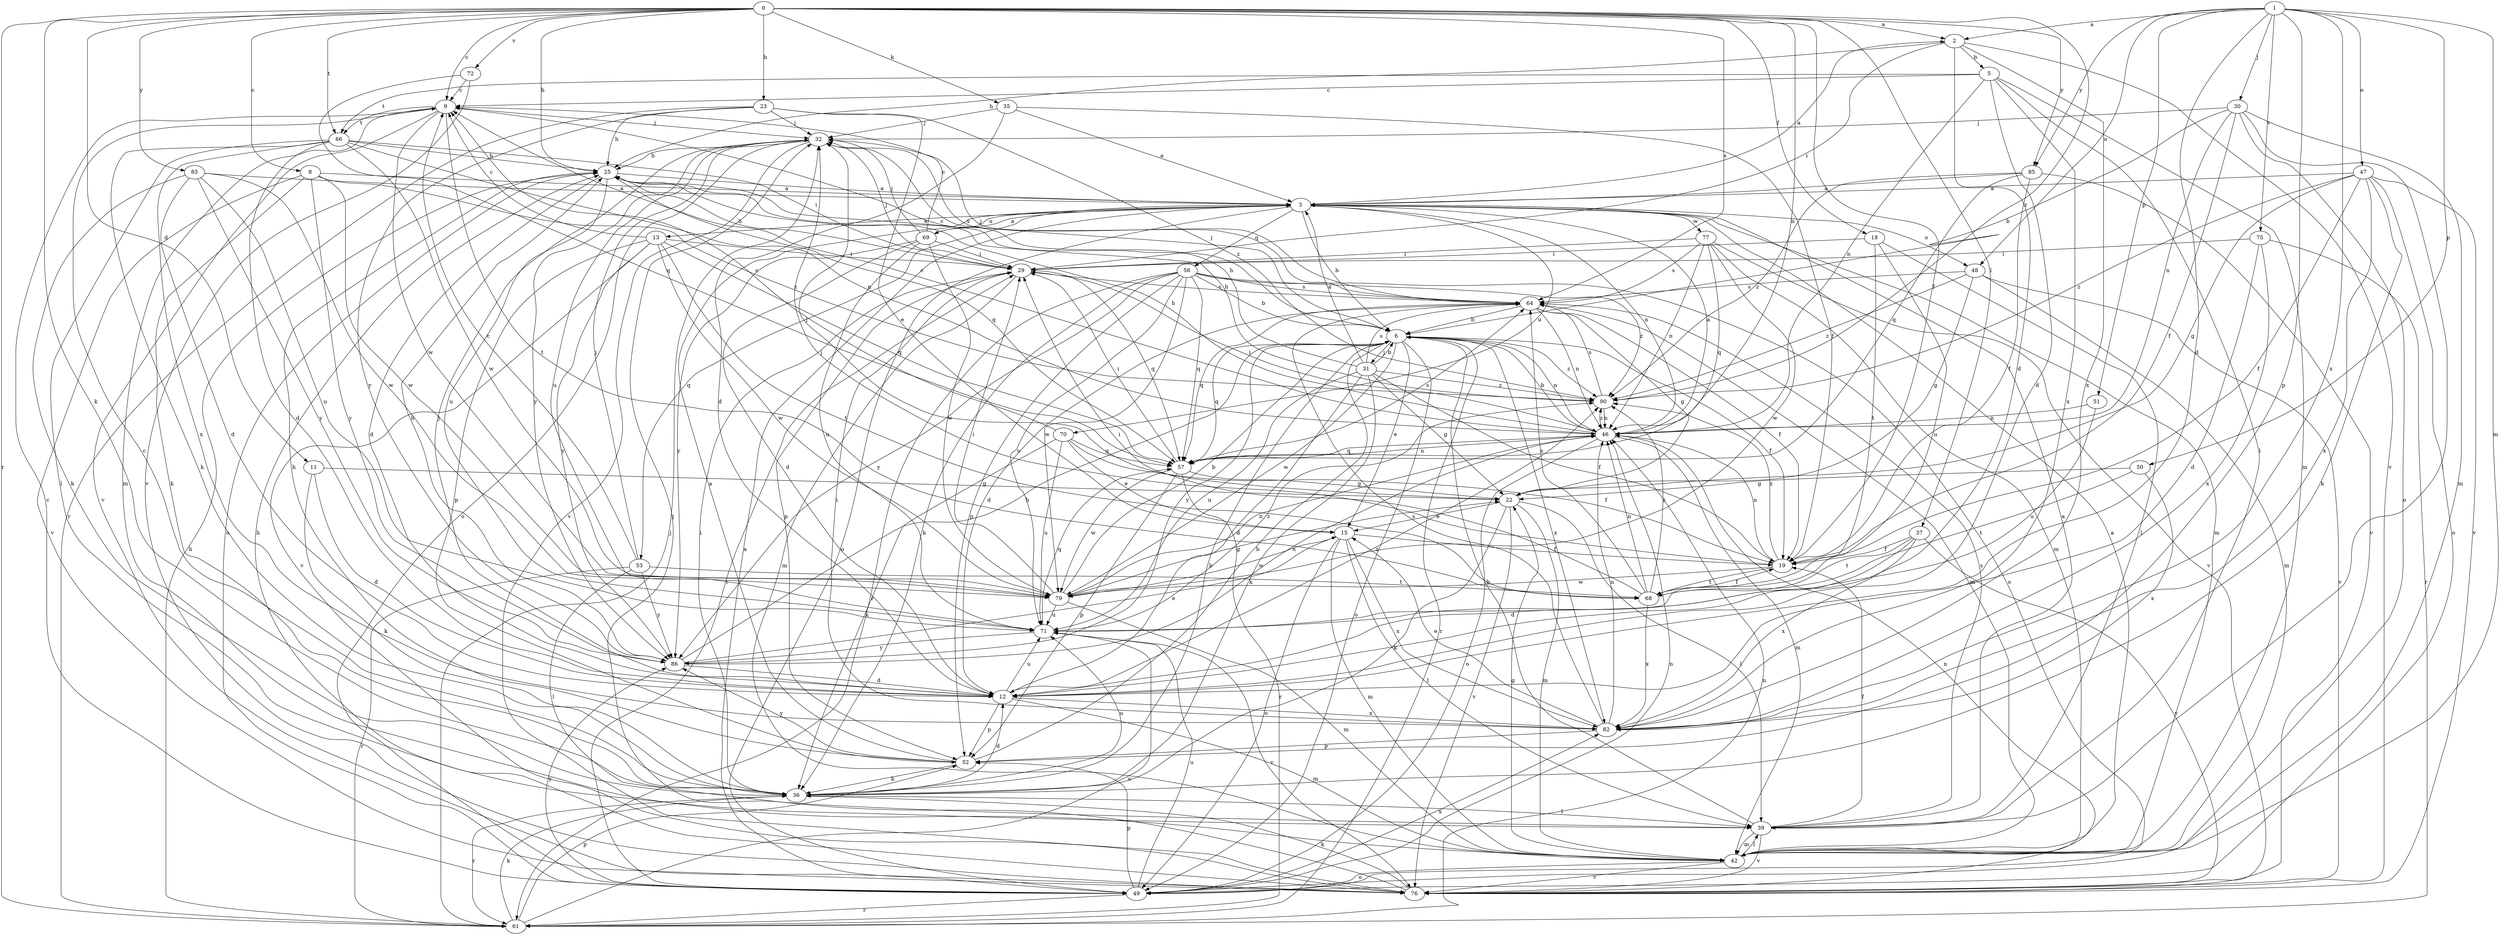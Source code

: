 strict digraph  {
0;
1;
2;
3;
5;
6;
8;
9;
11;
12;
13;
15;
18;
19;
22;
23;
25;
29;
30;
31;
32;
35;
36;
37;
39;
42;
46;
47;
48;
49;
50;
51;
52;
53;
56;
57;
61;
64;
66;
68;
69;
70;
71;
72;
75;
76;
77;
79;
82;
83;
85;
86;
90;
0 -> 2  [label=a];
0 -> 8  [label=c];
0 -> 9  [label=c];
0 -> 11  [label=d];
0 -> 18  [label=f];
0 -> 19  [label=f];
0 -> 23  [label=h];
0 -> 25  [label=h];
0 -> 35  [label=k];
0 -> 36  [label=k];
0 -> 37  [label=l];
0 -> 46  [label=n];
0 -> 61  [label=r];
0 -> 64  [label=s];
0 -> 66  [label=t];
0 -> 72  [label=v];
0 -> 83  [label=y];
0 -> 85  [label=y];
0 -> 90  [label=z];
1 -> 2  [label=a];
1 -> 12  [label=d];
1 -> 30  [label=j];
1 -> 42  [label=m];
1 -> 47  [label=o];
1 -> 48  [label=o];
1 -> 50  [label=p];
1 -> 51  [label=p];
1 -> 52  [label=p];
1 -> 75  [label=v];
1 -> 82  [label=x];
1 -> 85  [label=y];
2 -> 5  [label=b];
2 -> 12  [label=d];
2 -> 25  [label=h];
2 -> 29  [label=i];
2 -> 76  [label=v];
2 -> 82  [label=x];
3 -> 2  [label=a];
3 -> 6  [label=b];
3 -> 13  [label=e];
3 -> 42  [label=m];
3 -> 46  [label=n];
3 -> 48  [label=o];
3 -> 49  [label=o];
3 -> 53  [label=q];
3 -> 56  [label=q];
3 -> 69  [label=u];
3 -> 70  [label=u];
3 -> 77  [label=w];
5 -> 9  [label=c];
5 -> 12  [label=d];
5 -> 39  [label=l];
5 -> 42  [label=m];
5 -> 46  [label=n];
5 -> 66  [label=t];
5 -> 82  [label=x];
6 -> 9  [label=c];
6 -> 15  [label=e];
6 -> 19  [label=f];
6 -> 31  [label=j];
6 -> 32  [label=j];
6 -> 46  [label=n];
6 -> 49  [label=o];
6 -> 57  [label=q];
6 -> 61  [label=r];
6 -> 79  [label=w];
6 -> 82  [label=x];
6 -> 86  [label=y];
6 -> 90  [label=z];
8 -> 3  [label=a];
8 -> 36  [label=k];
8 -> 76  [label=v];
8 -> 79  [label=w];
8 -> 86  [label=y];
8 -> 90  [label=z];
9 -> 32  [label=j];
9 -> 42  [label=m];
9 -> 66  [label=t];
9 -> 68  [label=t];
9 -> 76  [label=v];
9 -> 79  [label=w];
11 -> 12  [label=d];
11 -> 22  [label=g];
11 -> 36  [label=k];
12 -> 32  [label=j];
12 -> 42  [label=m];
12 -> 52  [label=p];
12 -> 71  [label=u];
12 -> 82  [label=x];
12 -> 90  [label=z];
13 -> 9  [label=c];
13 -> 29  [label=i];
13 -> 52  [label=p];
13 -> 57  [label=q];
13 -> 68  [label=t];
13 -> 76  [label=v];
13 -> 79  [label=w];
13 -> 86  [label=y];
15 -> 19  [label=f];
15 -> 39  [label=l];
15 -> 42  [label=m];
15 -> 49  [label=o];
15 -> 79  [label=w];
15 -> 82  [label=x];
18 -> 29  [label=i];
18 -> 39  [label=l];
18 -> 68  [label=t];
18 -> 71  [label=u];
19 -> 32  [label=j];
19 -> 46  [label=n];
19 -> 68  [label=t];
19 -> 79  [label=w];
19 -> 90  [label=z];
22 -> 15  [label=e];
22 -> 32  [label=j];
22 -> 36  [label=k];
22 -> 39  [label=l];
22 -> 42  [label=m];
22 -> 76  [label=v];
23 -> 15  [label=e];
23 -> 25  [label=h];
23 -> 32  [label=j];
23 -> 61  [label=r];
23 -> 86  [label=y];
23 -> 90  [label=z];
25 -> 3  [label=a];
25 -> 12  [label=d];
25 -> 49  [label=o];
25 -> 57  [label=q];
25 -> 71  [label=u];
29 -> 25  [label=h];
29 -> 32  [label=j];
29 -> 42  [label=m];
29 -> 52  [label=p];
29 -> 57  [label=q];
29 -> 64  [label=s];
30 -> 6  [label=b];
30 -> 19  [label=f];
30 -> 32  [label=j];
30 -> 39  [label=l];
30 -> 42  [label=m];
30 -> 46  [label=n];
30 -> 49  [label=o];
31 -> 3  [label=a];
31 -> 6  [label=b];
31 -> 12  [label=d];
31 -> 19  [label=f];
31 -> 22  [label=g];
31 -> 25  [label=h];
31 -> 36  [label=k];
31 -> 64  [label=s];
31 -> 71  [label=u];
31 -> 90  [label=z];
32 -> 25  [label=h];
32 -> 49  [label=o];
32 -> 64  [label=s];
32 -> 71  [label=u];
32 -> 76  [label=v];
32 -> 86  [label=y];
35 -> 3  [label=a];
35 -> 12  [label=d];
35 -> 19  [label=f];
35 -> 32  [label=j];
36 -> 6  [label=b];
36 -> 9  [label=c];
36 -> 12  [label=d];
36 -> 29  [label=i];
36 -> 39  [label=l];
36 -> 61  [label=r];
36 -> 71  [label=u];
37 -> 12  [label=d];
37 -> 19  [label=f];
37 -> 68  [label=t];
37 -> 76  [label=v];
37 -> 82  [label=x];
39 -> 3  [label=a];
39 -> 6  [label=b];
39 -> 19  [label=f];
39 -> 42  [label=m];
39 -> 64  [label=s];
39 -> 76  [label=v];
42 -> 3  [label=a];
42 -> 22  [label=g];
42 -> 39  [label=l];
42 -> 49  [label=o];
42 -> 76  [label=v];
46 -> 3  [label=a];
46 -> 6  [label=b];
46 -> 9  [label=c];
46 -> 25  [label=h];
46 -> 29  [label=i];
46 -> 42  [label=m];
46 -> 49  [label=o];
46 -> 57  [label=q];
46 -> 90  [label=z];
47 -> 3  [label=a];
47 -> 19  [label=f];
47 -> 22  [label=g];
47 -> 36  [label=k];
47 -> 49  [label=o];
47 -> 76  [label=v];
47 -> 82  [label=x];
47 -> 90  [label=z];
48 -> 22  [label=g];
48 -> 42  [label=m];
48 -> 64  [label=s];
48 -> 76  [label=v];
48 -> 90  [label=z];
49 -> 3  [label=a];
49 -> 9  [label=c];
49 -> 29  [label=i];
49 -> 46  [label=n];
49 -> 52  [label=p];
49 -> 61  [label=r];
49 -> 71  [label=u];
49 -> 82  [label=x];
49 -> 86  [label=y];
50 -> 22  [label=g];
50 -> 68  [label=t];
50 -> 82  [label=x];
51 -> 46  [label=n];
51 -> 71  [label=u];
52 -> 3  [label=a];
52 -> 6  [label=b];
52 -> 25  [label=h];
52 -> 36  [label=k];
52 -> 86  [label=y];
53 -> 9  [label=c];
53 -> 32  [label=j];
53 -> 39  [label=l];
53 -> 61  [label=r];
53 -> 68  [label=t];
53 -> 86  [label=y];
56 -> 6  [label=b];
56 -> 36  [label=k];
56 -> 49  [label=o];
56 -> 52  [label=p];
56 -> 57  [label=q];
56 -> 61  [label=r];
56 -> 64  [label=s];
56 -> 71  [label=u];
56 -> 79  [label=w];
56 -> 86  [label=y];
56 -> 90  [label=z];
57 -> 22  [label=g];
57 -> 29  [label=i];
57 -> 46  [label=n];
57 -> 52  [label=p];
57 -> 61  [label=r];
57 -> 64  [label=s];
57 -> 79  [label=w];
61 -> 25  [label=h];
61 -> 32  [label=j];
61 -> 36  [label=k];
61 -> 46  [label=n];
61 -> 52  [label=p];
61 -> 71  [label=u];
64 -> 6  [label=b];
64 -> 12  [label=d];
64 -> 19  [label=f];
64 -> 22  [label=g];
64 -> 32  [label=j];
64 -> 42  [label=m];
64 -> 46  [label=n];
64 -> 57  [label=q];
66 -> 12  [label=d];
66 -> 25  [label=h];
66 -> 29  [label=i];
66 -> 36  [label=k];
66 -> 39  [label=l];
66 -> 46  [label=n];
66 -> 79  [label=w];
66 -> 82  [label=x];
68 -> 19  [label=f];
68 -> 29  [label=i];
68 -> 46  [label=n];
68 -> 64  [label=s];
68 -> 82  [label=x];
68 -> 90  [label=z];
69 -> 3  [label=a];
69 -> 9  [label=c];
69 -> 12  [label=d];
69 -> 29  [label=i];
69 -> 32  [label=j];
69 -> 71  [label=u];
69 -> 79  [label=w];
69 -> 86  [label=y];
70 -> 9  [label=c];
70 -> 15  [label=e];
70 -> 19  [label=f];
70 -> 36  [label=k];
70 -> 57  [label=q];
70 -> 71  [label=u];
71 -> 57  [label=q];
71 -> 76  [label=v];
71 -> 86  [label=y];
71 -> 90  [label=z];
72 -> 9  [label=c];
72 -> 57  [label=q];
72 -> 76  [label=v];
75 -> 12  [label=d];
75 -> 29  [label=i];
75 -> 61  [label=r];
75 -> 82  [label=x];
76 -> 25  [label=h];
76 -> 32  [label=j];
76 -> 36  [label=k];
76 -> 46  [label=n];
77 -> 29  [label=i];
77 -> 42  [label=m];
77 -> 46  [label=n];
77 -> 57  [label=q];
77 -> 64  [label=s];
77 -> 76  [label=v];
77 -> 79  [label=w];
79 -> 6  [label=b];
79 -> 22  [label=g];
79 -> 29  [label=i];
79 -> 42  [label=m];
79 -> 46  [label=n];
79 -> 71  [label=u];
82 -> 15  [label=e];
82 -> 29  [label=i];
82 -> 46  [label=n];
82 -> 52  [label=p];
82 -> 64  [label=s];
83 -> 3  [label=a];
83 -> 12  [label=d];
83 -> 36  [label=k];
83 -> 71  [label=u];
83 -> 79  [label=w];
83 -> 86  [label=y];
85 -> 3  [label=a];
85 -> 19  [label=f];
85 -> 57  [label=q];
85 -> 76  [label=v];
85 -> 90  [label=z];
86 -> 6  [label=b];
86 -> 12  [label=d];
86 -> 15  [label=e];
86 -> 25  [label=h];
86 -> 46  [label=n];
90 -> 25  [label=h];
90 -> 46  [label=n];
90 -> 64  [label=s];
}
